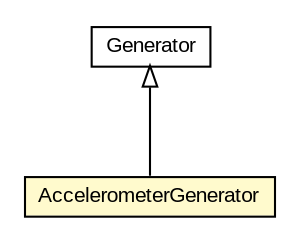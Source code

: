 #!/usr/local/bin/dot
#
# Class diagram 
# Generated by UMLGraph version 5.3 (http://www.umlgraph.org/)
#

digraph G {
	edge [fontname="arial",fontsize=10,labelfontname="arial",labelfontsize=10];
	node [fontname="arial",fontsize=10,shape=plaintext];
	nodesep=0.25;
	ranksep=0.5;
	// context.arch.intelligibility.apps.accelerometer.AccelerometerGenerator
	c19683 [label=<<table title="context.arch.intelligibility.apps.accelerometer.AccelerometerGenerator" border="0" cellborder="1" cellspacing="0" cellpadding="2" port="p" bgcolor="lemonChiffon" href="./AccelerometerGenerator.html">
		<tr><td><table border="0" cellspacing="0" cellpadding="1">
<tr><td align="center" balign="center"> AccelerometerGenerator </td></tr>
		</table></td></tr>
		</table>>, fontname="arial", fontcolor="black", fontsize=10.0];
	// context.arch.enactor.Generator
	c19819 [label=<<table title="context.arch.enactor.Generator" border="0" cellborder="1" cellspacing="0" cellpadding="2" port="p" href="../../../enactor/Generator.html">
		<tr><td><table border="0" cellspacing="0" cellpadding="1">
<tr><td align="center" balign="center"> Generator </td></tr>
		</table></td></tr>
		</table>>, fontname="arial", fontcolor="black", fontsize=10.0];
	//context.arch.intelligibility.apps.accelerometer.AccelerometerGenerator extends context.arch.enactor.Generator
	c19819:p -> c19683:p [dir=back,arrowtail=empty];
}

